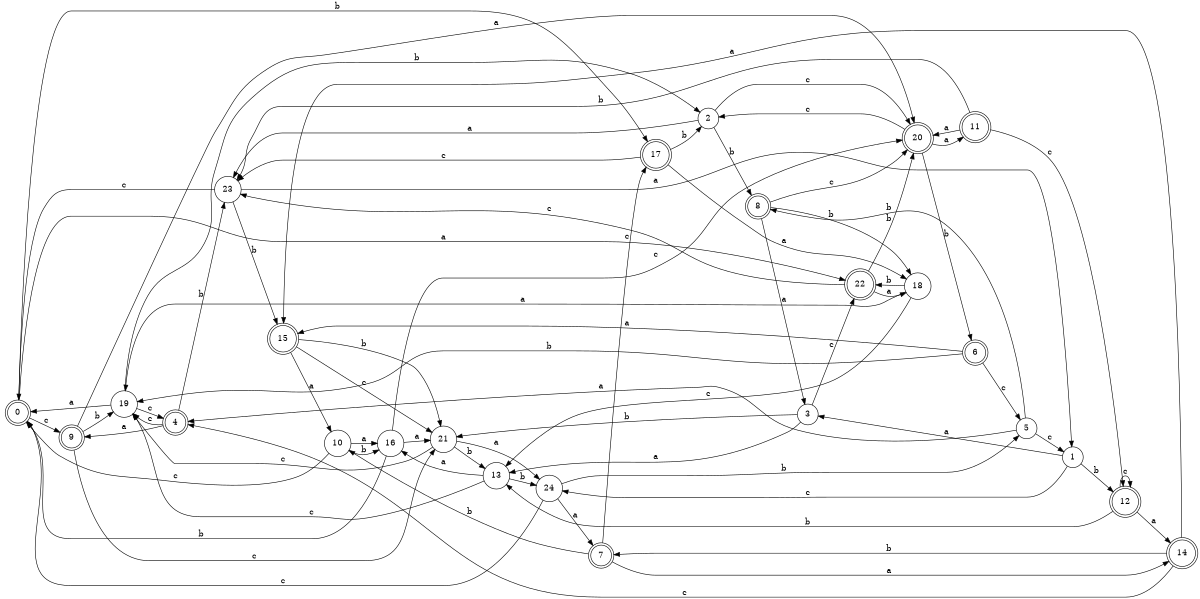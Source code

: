 digraph n20_3 {
__start0 [label="" shape="none"];

rankdir=LR;
size="8,5";

s0 [style="rounded,filled", color="black", fillcolor="white" shape="doublecircle", label="0"];
s1 [style="filled", color="black", fillcolor="white" shape="circle", label="1"];
s2 [style="filled", color="black", fillcolor="white" shape="circle", label="2"];
s3 [style="filled", color="black", fillcolor="white" shape="circle", label="3"];
s4 [style="rounded,filled", color="black", fillcolor="white" shape="doublecircle", label="4"];
s5 [style="filled", color="black", fillcolor="white" shape="circle", label="5"];
s6 [style="rounded,filled", color="black", fillcolor="white" shape="doublecircle", label="6"];
s7 [style="rounded,filled", color="black", fillcolor="white" shape="doublecircle", label="7"];
s8 [style="rounded,filled", color="black", fillcolor="white" shape="doublecircle", label="8"];
s9 [style="rounded,filled", color="black", fillcolor="white" shape="doublecircle", label="9"];
s10 [style="filled", color="black", fillcolor="white" shape="circle", label="10"];
s11 [style="rounded,filled", color="black", fillcolor="white" shape="doublecircle", label="11"];
s12 [style="rounded,filled", color="black", fillcolor="white" shape="doublecircle", label="12"];
s13 [style="filled", color="black", fillcolor="white" shape="circle", label="13"];
s14 [style="rounded,filled", color="black", fillcolor="white" shape="doublecircle", label="14"];
s15 [style="rounded,filled", color="black", fillcolor="white" shape="doublecircle", label="15"];
s16 [style="filled", color="black", fillcolor="white" shape="circle", label="16"];
s17 [style="rounded,filled", color="black", fillcolor="white" shape="doublecircle", label="17"];
s18 [style="filled", color="black", fillcolor="white" shape="circle", label="18"];
s19 [style="filled", color="black", fillcolor="white" shape="circle", label="19"];
s20 [style="rounded,filled", color="black", fillcolor="white" shape="doublecircle", label="20"];
s21 [style="filled", color="black", fillcolor="white" shape="circle", label="21"];
s22 [style="rounded,filled", color="black", fillcolor="white" shape="doublecircle", label="22"];
s23 [style="filled", color="black", fillcolor="white" shape="circle", label="23"];
s24 [style="filled", color="black", fillcolor="white" shape="circle", label="24"];
s0 -> s22 [label="a"];
s0 -> s17 [label="b"];
s0 -> s9 [label="c"];
s1 -> s3 [label="a"];
s1 -> s12 [label="b"];
s1 -> s24 [label="c"];
s2 -> s23 [label="a"];
s2 -> s8 [label="b"];
s2 -> s20 [label="c"];
s3 -> s13 [label="a"];
s3 -> s21 [label="b"];
s3 -> s22 [label="c"];
s4 -> s9 [label="a"];
s4 -> s23 [label="b"];
s4 -> s19 [label="c"];
s5 -> s4 [label="a"];
s5 -> s8 [label="b"];
s5 -> s1 [label="c"];
s6 -> s15 [label="a"];
s6 -> s19 [label="b"];
s6 -> s5 [label="c"];
s7 -> s14 [label="a"];
s7 -> s10 [label="b"];
s7 -> s17 [label="c"];
s8 -> s3 [label="a"];
s8 -> s18 [label="b"];
s8 -> s20 [label="c"];
s9 -> s20 [label="a"];
s9 -> s19 [label="b"];
s9 -> s21 [label="c"];
s10 -> s16 [label="a"];
s10 -> s16 [label="b"];
s10 -> s0 [label="c"];
s11 -> s20 [label="a"];
s11 -> s23 [label="b"];
s11 -> s12 [label="c"];
s12 -> s14 [label="a"];
s12 -> s13 [label="b"];
s12 -> s12 [label="c"];
s13 -> s16 [label="a"];
s13 -> s24 [label="b"];
s13 -> s19 [label="c"];
s14 -> s15 [label="a"];
s14 -> s7 [label="b"];
s14 -> s4 [label="c"];
s15 -> s10 [label="a"];
s15 -> s21 [label="b"];
s15 -> s21 [label="c"];
s16 -> s21 [label="a"];
s16 -> s0 [label="b"];
s16 -> s20 [label="c"];
s17 -> s18 [label="a"];
s17 -> s2 [label="b"];
s17 -> s23 [label="c"];
s18 -> s19 [label="a"];
s18 -> s22 [label="b"];
s18 -> s13 [label="c"];
s19 -> s0 [label="a"];
s19 -> s2 [label="b"];
s19 -> s4 [label="c"];
s20 -> s11 [label="a"];
s20 -> s6 [label="b"];
s20 -> s2 [label="c"];
s21 -> s24 [label="a"];
s21 -> s13 [label="b"];
s21 -> s19 [label="c"];
s22 -> s18 [label="a"];
s22 -> s20 [label="b"];
s22 -> s23 [label="c"];
s23 -> s1 [label="a"];
s23 -> s15 [label="b"];
s23 -> s0 [label="c"];
s24 -> s7 [label="a"];
s24 -> s5 [label="b"];
s24 -> s0 [label="c"];

}